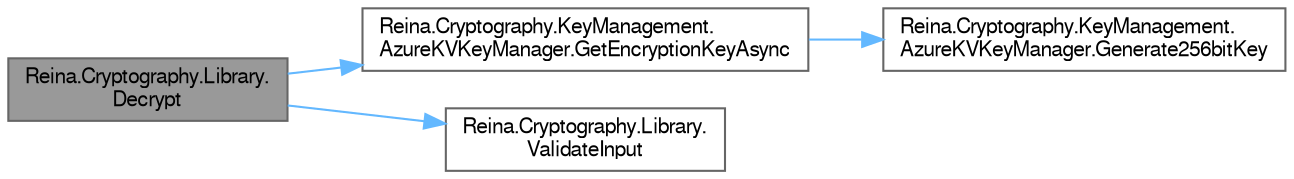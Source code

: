 digraph "Reina.Cryptography.Library.Decrypt"
{
 // LATEX_PDF_SIZE
  bgcolor="transparent";
  edge [fontname=FreeSans,fontsize=10,labelfontname=FreeSans,labelfontsize=10];
  node [fontname=FreeSans,fontsize=10,shape=box,height=0.2,width=0.4];
  rankdir="LR";
  Node1 [id="Node000001",label="Reina.Cryptography.Library.\lDecrypt",height=0.2,width=0.4,color="gray40", fillcolor="grey60", style="filled", fontcolor="black",tooltip="Decrypts a Base64-encoded string using three distinct keys for Twofish, Serpent, and AES encryption a..."];
  Node1 -> Node2 [id="edge1_Node000001_Node000002",color="steelblue1",style="solid",tooltip=" "];
  Node2 [id="Node000002",label="Reina.Cryptography.KeyManagement.\lAzureKVKeyManager.GetEncryptionKeyAsync",height=0.2,width=0.4,color="grey40", fillcolor="white", style="filled",URL="$class_reina_1_1_cryptography_1_1_key_management_1_1_azure_k_v_key_manager.html#a48457dd60e2243549a799ebaa8008ed5",tooltip="Asynchronously retrieves an encryption key from Azure Key Vault or the local cache."];
  Node2 -> Node3 [id="edge2_Node000002_Node000003",color="steelblue1",style="solid",tooltip=" "];
  Node3 [id="Node000003",label="Reina.Cryptography.KeyManagement.\lAzureKVKeyManager.Generate256bitKey",height=0.2,width=0.4,color="grey40", fillcolor="white", style="filled",URL="$class_reina_1_1_cryptography_1_1_key_management_1_1_azure_k_v_key_manager.html#aa6d24f34039e3f3a396f2d00c5beeaaa",tooltip="Generates a new 256-bit cryptographic key."];
  Node1 -> Node4 [id="edge3_Node000001_Node000004",color="steelblue1",style="solid",tooltip=" "];
  Node4 [id="Node000004",label="Reina.Cryptography.Library.\lValidateInput",height=0.2,width=0.4,color="grey40", fillcolor="white", style="filled",URL="$class_reina_1_1_cryptography_1_1_library.html#ac5f3c144003488e101820b42d493ad1f",tooltip="Validates the input string and key names, ensuring they are not null or empty and adhere to the expec..."];
}
